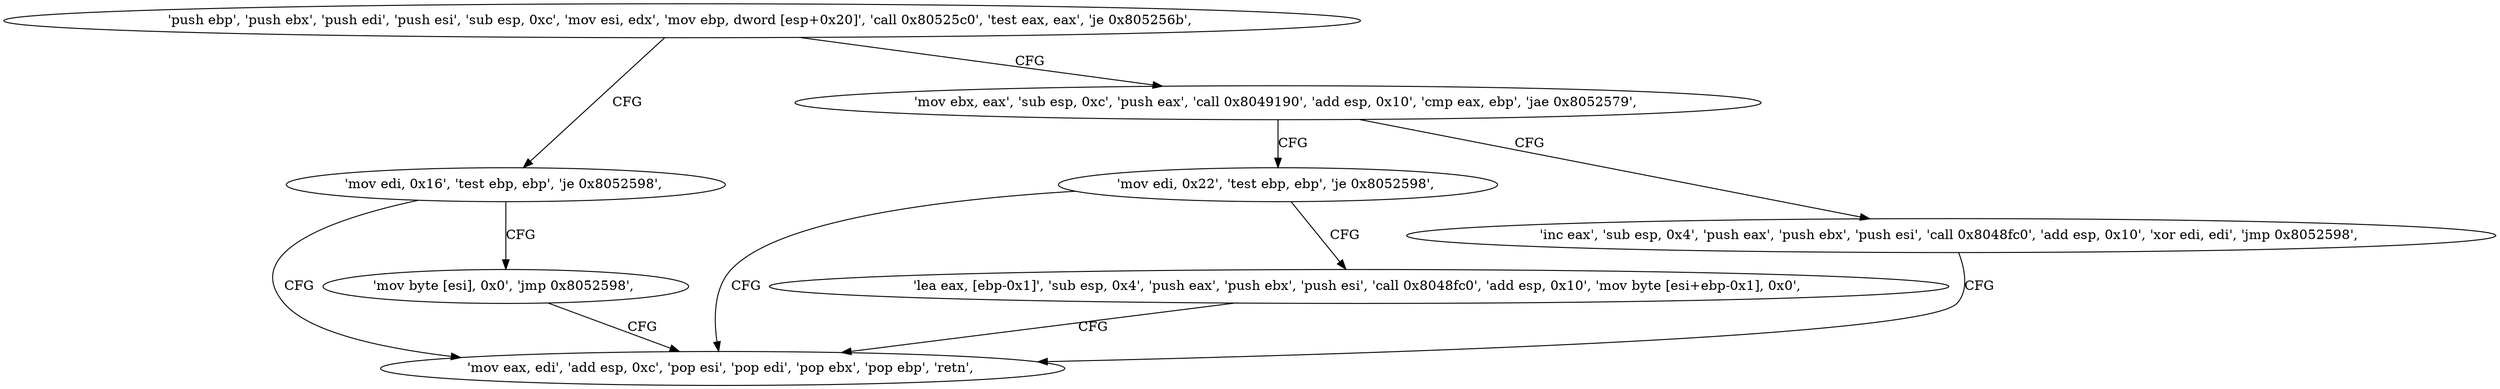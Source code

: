 digraph "func" {
"134554928" [label = "'push ebp', 'push ebx', 'push edi', 'push esi', 'sub esp, 0xc', 'mov esi, edx', 'mov ebp, dword [esp+0x20]', 'call 0x80525c0', 'test eax, eax', 'je 0x805256b', " ]
"134554987" [label = "'mov edi, 0x16', 'test ebp, ebp', 'je 0x8052598', " ]
"134554950" [label = "'mov ebx, eax', 'sub esp, 0xc', 'push eax', 'call 0x8049190', 'add esp, 0x10', 'cmp eax, ebp', 'jae 0x8052579', " ]
"134555032" [label = "'mov eax, edi', 'add esp, 0xc', 'pop esi', 'pop edi', 'pop ebx', 'pop ebp', 'retn', " ]
"134554996" [label = "'mov byte [esi], 0x0', 'jmp 0x8052598', " ]
"134555001" [label = "'mov edi, 0x22', 'test ebp, ebp', 'je 0x8052598', " ]
"134554968" [label = "'inc eax', 'sub esp, 0x4', 'push eax', 'push ebx', 'push esi', 'call 0x8048fc0', 'add esp, 0x10', 'xor edi, edi', 'jmp 0x8052598', " ]
"134555010" [label = "'lea eax, [ebp-0x1]', 'sub esp, 0x4', 'push eax', 'push ebx', 'push esi', 'call 0x8048fc0', 'add esp, 0x10', 'mov byte [esi+ebp-0x1], 0x0', " ]
"134554928" -> "134554987" [ label = "CFG" ]
"134554928" -> "134554950" [ label = "CFG" ]
"134554987" -> "134555032" [ label = "CFG" ]
"134554987" -> "134554996" [ label = "CFG" ]
"134554950" -> "134555001" [ label = "CFG" ]
"134554950" -> "134554968" [ label = "CFG" ]
"134554996" -> "134555032" [ label = "CFG" ]
"134555001" -> "134555032" [ label = "CFG" ]
"134555001" -> "134555010" [ label = "CFG" ]
"134554968" -> "134555032" [ label = "CFG" ]
"134555010" -> "134555032" [ label = "CFG" ]
}
